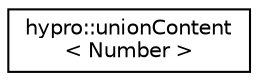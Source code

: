 digraph "Graphical Class Hierarchy"
{
  edge [fontname="Helvetica",fontsize="10",labelfontname="Helvetica",labelfontsize="10"];
  node [fontname="Helvetica",fontsize="10",shape=record];
  rankdir="LR";
  Node1 [label="hypro::unionContent\l\< Number \>",height=0.2,width=0.4,color="black", fillcolor="white", style="filled",URL="$structhypro_1_1unionContent.html"];
}
